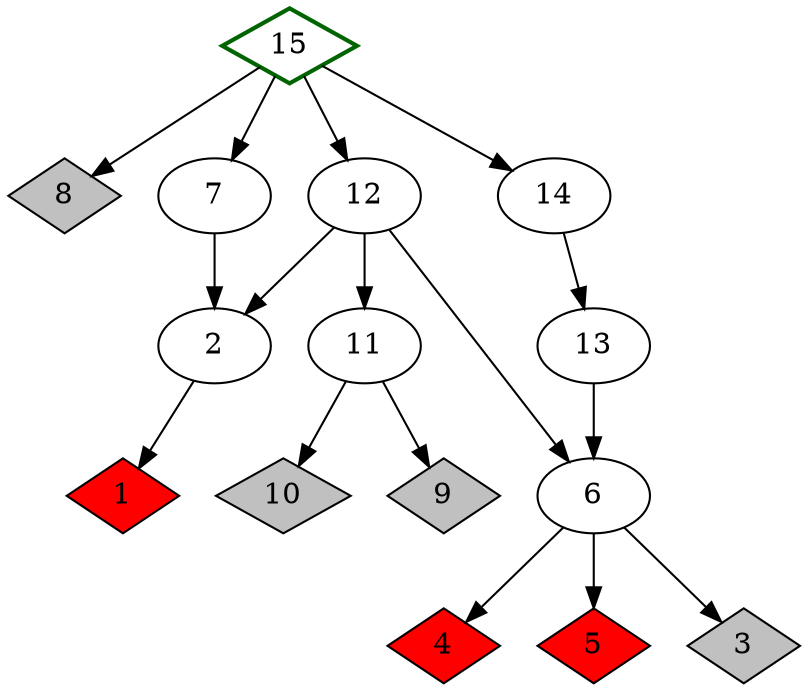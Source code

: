 
digraph G {
	{
	node [shape=diamond, style=filled]
	1,4,5 [fillcolor=red]
	3, 8, 9, 10 [fillcolor=grey]
	}
	{
	node [shape=diamond, style=bold]
	15 [color=darkgreen]
	}
	2 -> 1
	6 -> 3, 4, 5
	7 -> 2
	11 -> 9, 10
	12 -> 6, 2, 11
	13 -> 6
	14 -> 13
	15 -> 14, 12, 7, 8
}